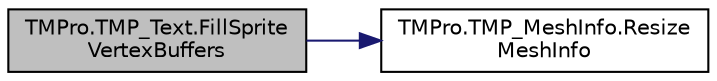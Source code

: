 digraph "TMPro.TMP_Text.FillSpriteVertexBuffers"
{
 // LATEX_PDF_SIZE
  edge [fontname="Helvetica",fontsize="10",labelfontname="Helvetica",labelfontsize="10"];
  node [fontname="Helvetica",fontsize="10",shape=record];
  rankdir="LR";
  Node1 [label="TMPro.TMP_Text.FillSprite\lVertexBuffers",height=0.2,width=0.4,color="black", fillcolor="grey75", style="filled", fontcolor="black",tooltip="Fill Vertex Buffers for Sprites"];
  Node1 -> Node2 [color="midnightblue",fontsize="10",style="solid",fontname="Helvetica"];
  Node2 [label="TMPro.TMP_MeshInfo.Resize\lMeshInfo",height=0.2,width=0.4,color="black", fillcolor="white", style="filled",URL="$struct_t_m_pro_1_1_t_m_p___mesh_info.html#ac2631e006b2107ce543716541a48e5d1",tooltip="Function to resized the content of MeshData and re-assign normals, tangents and triangles."];
}
